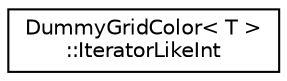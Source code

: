 digraph "Graphical Class Hierarchy"
{
 // LATEX_PDF_SIZE
  edge [fontname="Helvetica",fontsize="10",labelfontname="Helvetica",labelfontsize="10"];
  node [fontname="Helvetica",fontsize="10",shape=record];
  rankdir="LR";
  Node0 [label="DummyGridColor\< T \>\l::IteratorLikeInt",height=0.2,width=0.4,color="black", fillcolor="white", style="filled",URL="$structDummyGridColor_1_1IteratorLikeInt.html",tooltip=" "];
}
